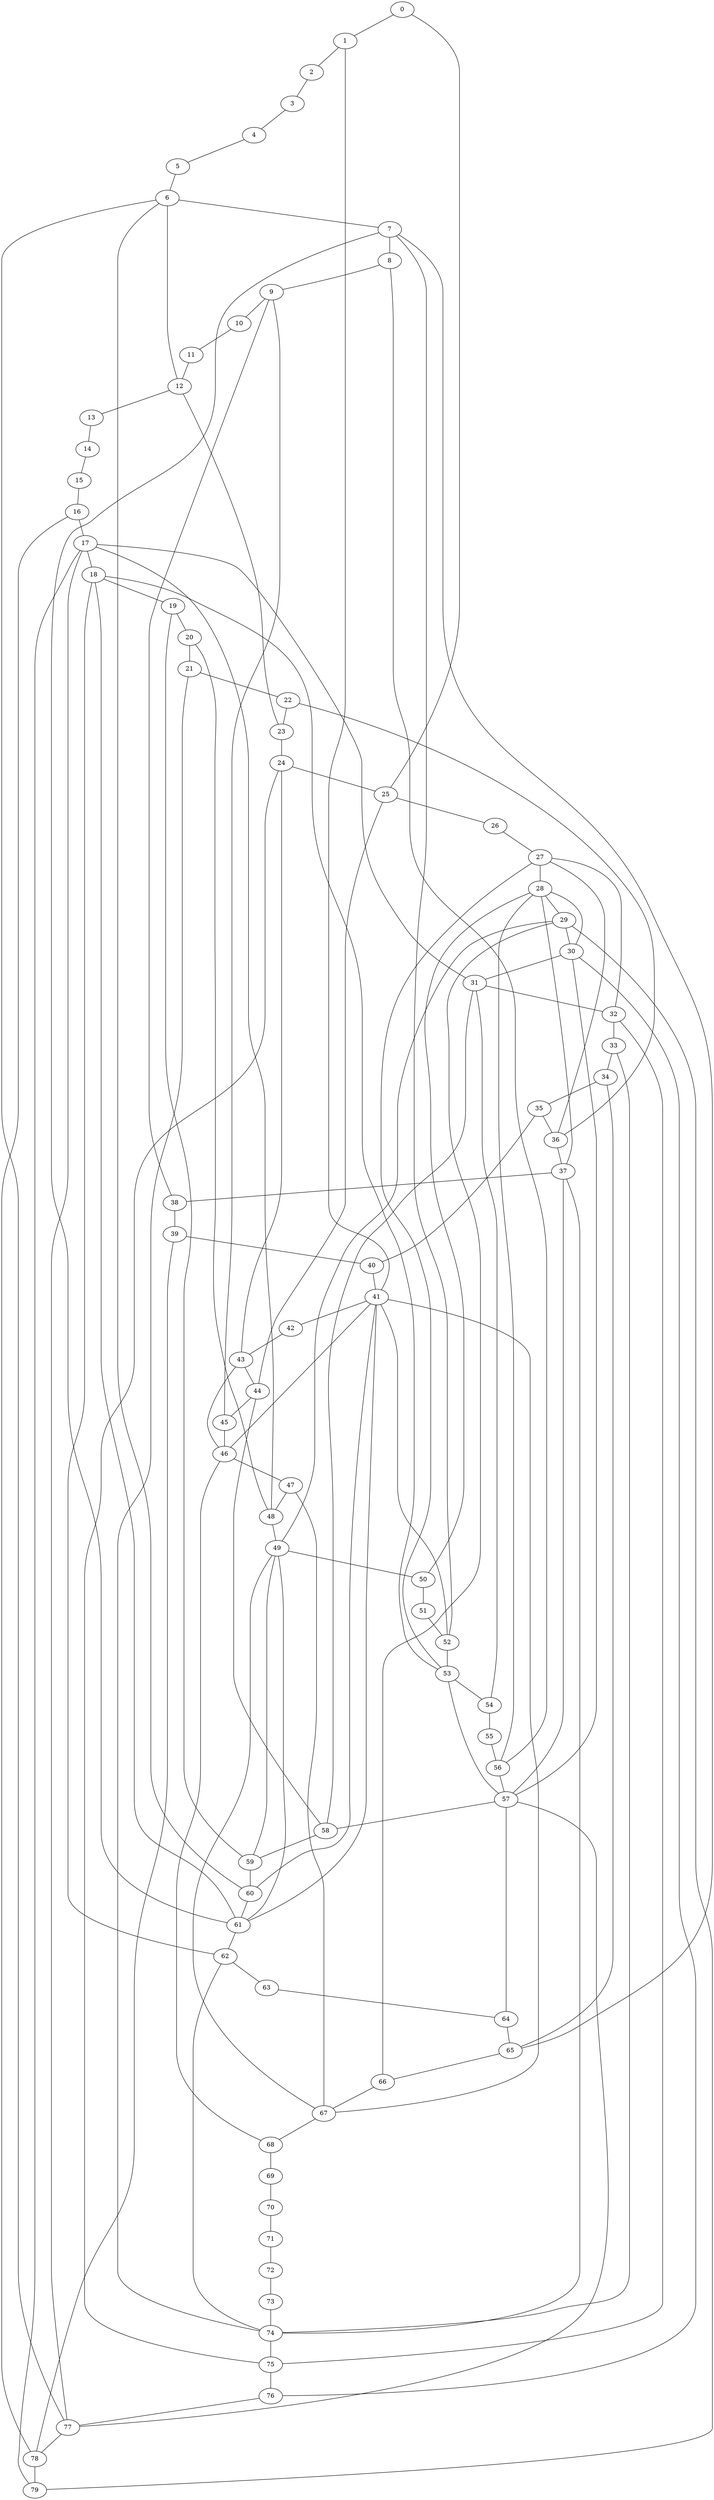 
graph graphname {
    0 -- 1
0 -- 25
1 -- 2
1 -- 41
2 -- 3
3 -- 4
4 -- 5
5 -- 6
6 -- 7
6 -- 12
6 -- 77
6 -- 60
7 -- 8
7 -- 65
7 -- 52
7 -- 61
8 -- 9
8 -- 56
9 -- 10
9 -- 45
9 -- 38
10 -- 11
11 -- 12
12 -- 13
12 -- 23
13 -- 14
14 -- 15
15 -- 16
16 -- 17
16 -- 78
17 -- 18
17 -- 77
17 -- 31
17 -- 79
17 -- 48
18 -- 19
18 -- 61
18 -- 62
18 -- 53
19 -- 20
19 -- 59
20 -- 21
20 -- 48
21 -- 22
21 -- 74
22 -- 23
22 -- 36
23 -- 24
24 -- 25
24 -- 75
24 -- 43
25 -- 26
25 -- 44
26 -- 27
27 -- 28
27 -- 36
27 -- 32
27 -- 53
28 -- 29
28 -- 37
28 -- 30
28 -- 56
28 -- 50
29 -- 30
29 -- 49
29 -- 79
29 -- 66
30 -- 31
30 -- 57
30 -- 76
31 -- 32
31 -- 54
31 -- 58
32 -- 33
32 -- 75
33 -- 34
33 -- 74
34 -- 35
34 -- 65
35 -- 36
35 -- 40
36 -- 37
37 -- 38
37 -- 74
37 -- 57
38 -- 39
39 -- 40
39 -- 78
40 -- 41
41 -- 42
41 -- 61
41 -- 67
41 -- 60
41 -- 46
41 -- 52
42 -- 43
43 -- 44
43 -- 46
44 -- 45
44 -- 58
45 -- 46
46 -- 47
46 -- 68
47 -- 48
47 -- 67
48 -- 49
49 -- 50
49 -- 59
49 -- 61
49 -- 67
50 -- 51
51 -- 52
52 -- 53
53 -- 54
53 -- 57
54 -- 55
55 -- 56
56 -- 57
57 -- 58
57 -- 64
57 -- 77
58 -- 59
59 -- 60
60 -- 61
61 -- 62
62 -- 63
62 -- 74
63 -- 64
64 -- 65
65 -- 66
66 -- 67
67 -- 68
68 -- 69
69 -- 70
70 -- 71
71 -- 72
72 -- 73
73 -- 74
74 -- 75
75 -- 76
76 -- 77
77 -- 78
78 -- 79

}
